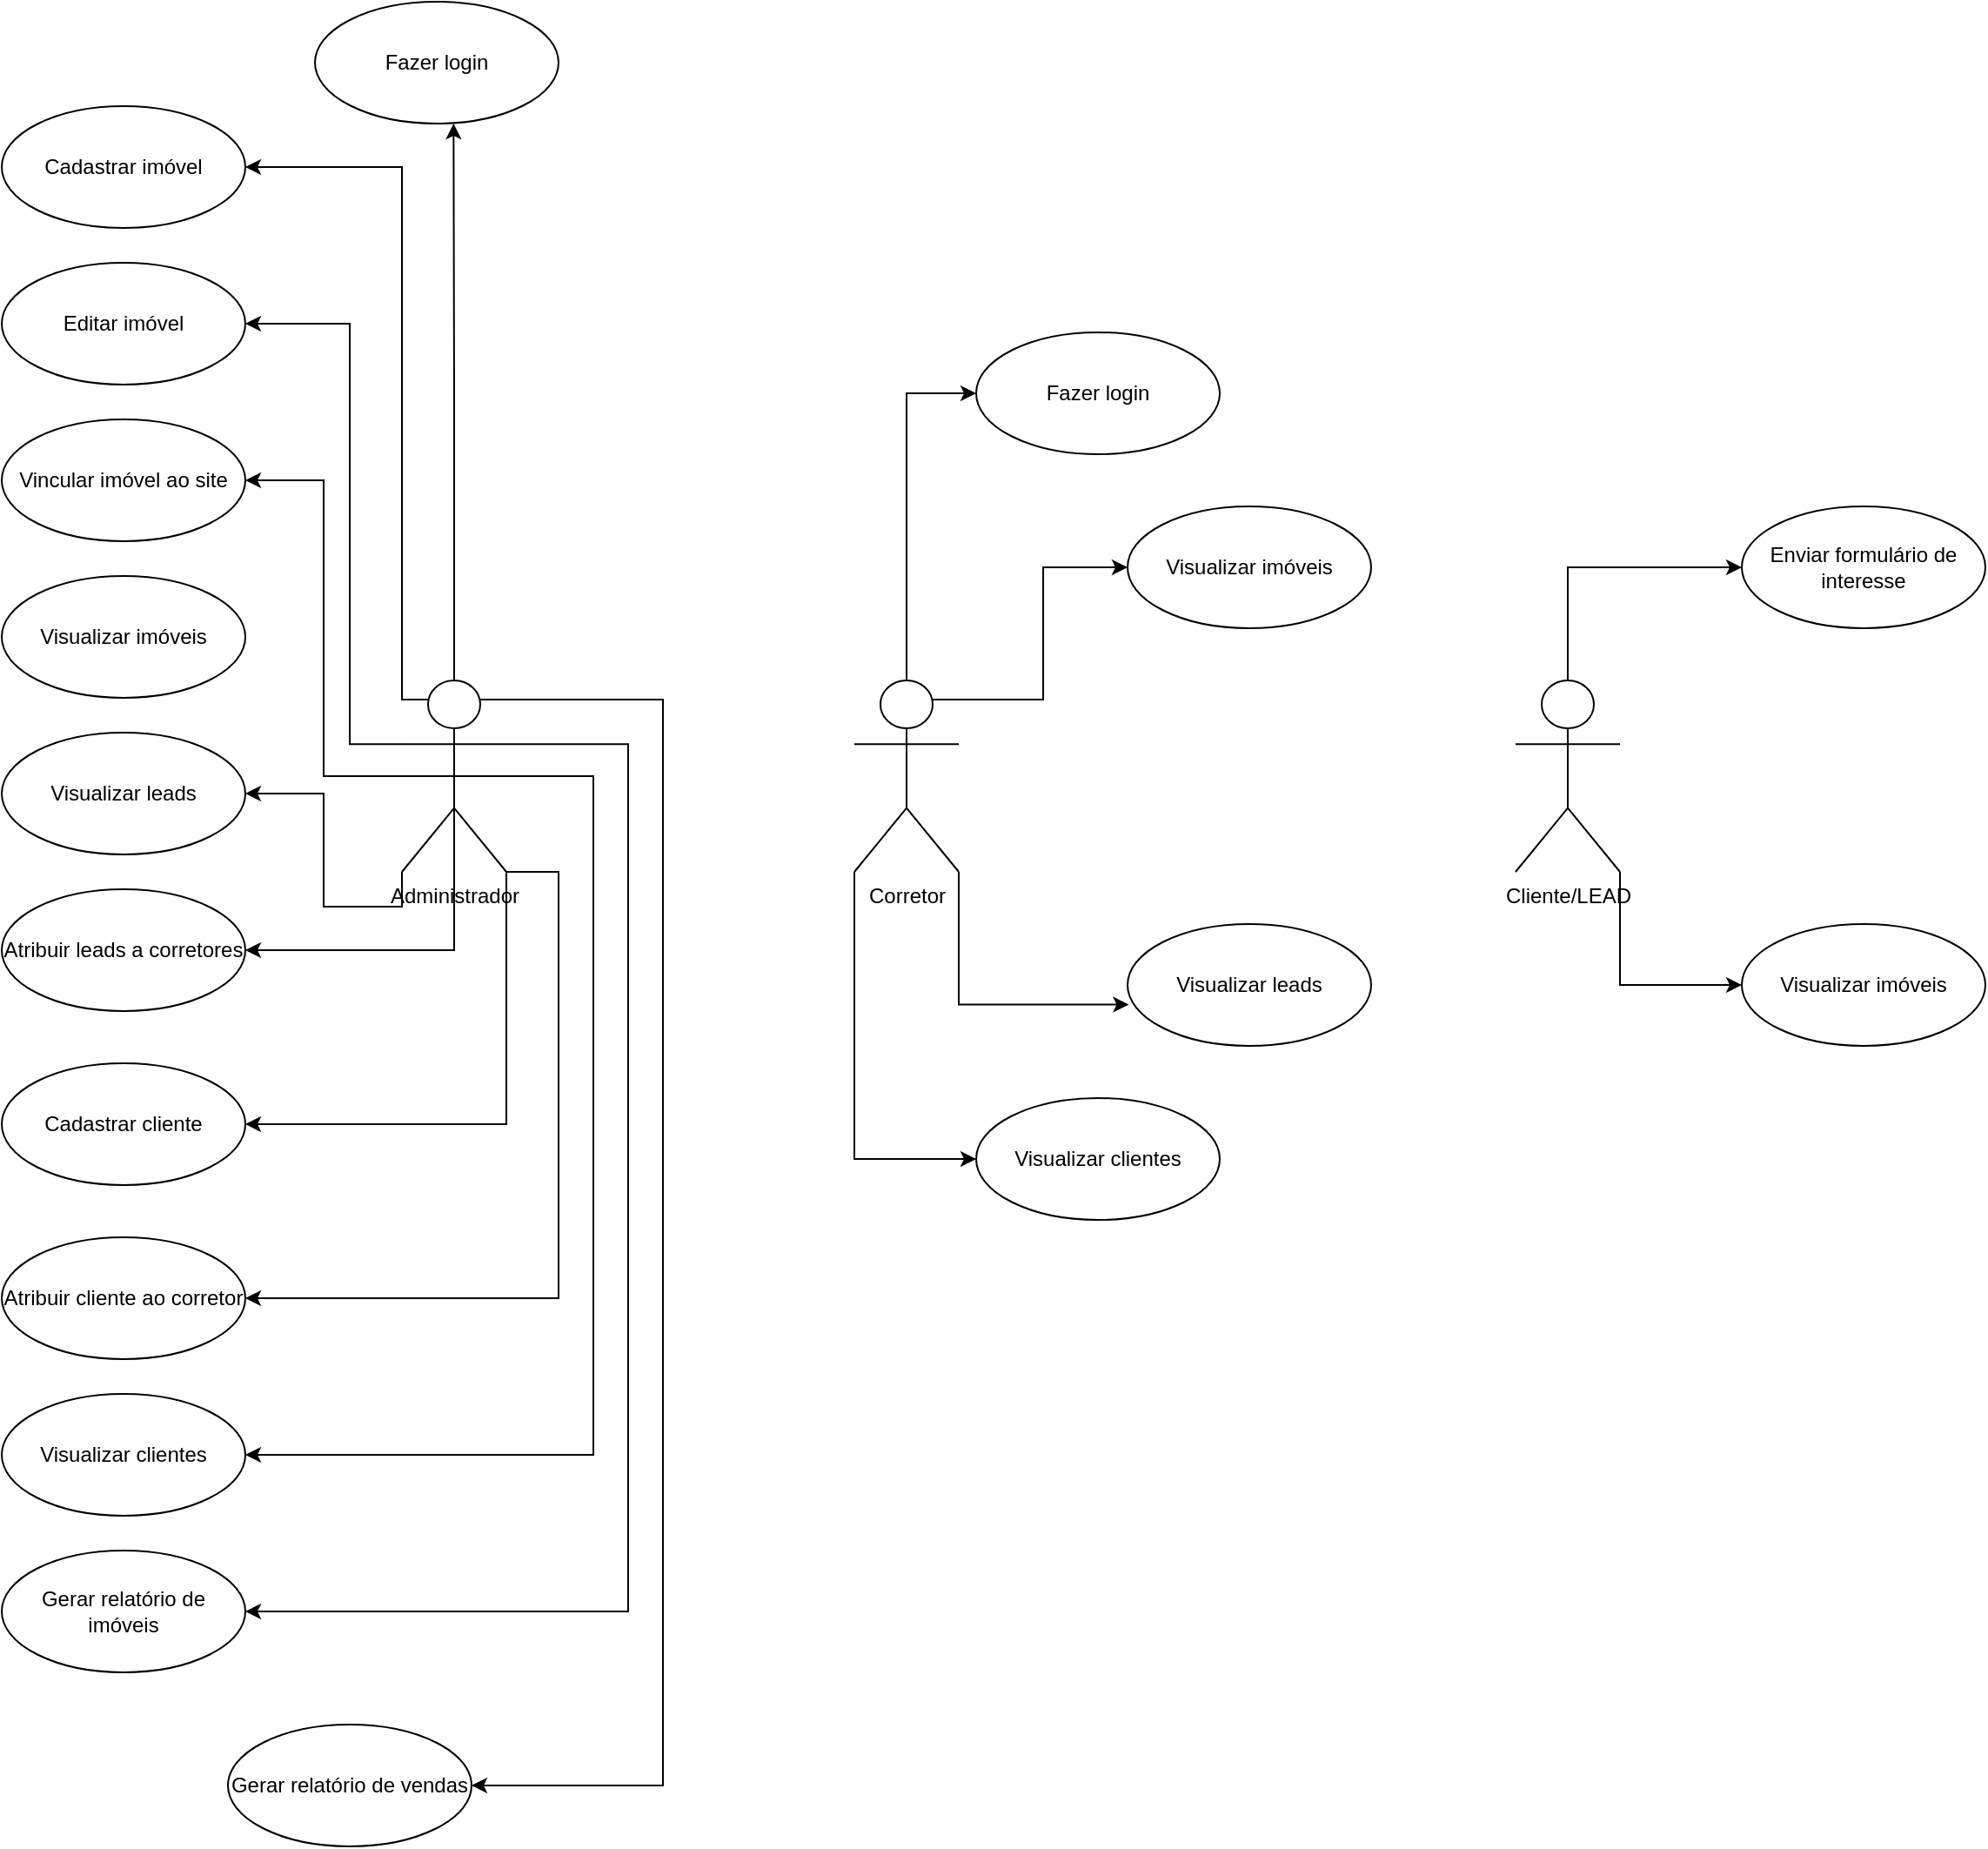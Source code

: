 <mxfile version="27.0.8">
  <diagram name="Página-1" id="4sz3Ziatc6sc5V0Kwtvp">
    <mxGraphModel dx="2377" dy="1238" grid="1" gridSize="10" guides="1" tooltips="1" connect="1" arrows="1" fold="1" page="1" pageScale="1" pageWidth="827" pageHeight="1169" math="0" shadow="0">
      <root>
        <mxCell id="0" />
        <mxCell id="1" parent="0" />
        <mxCell id="cgW_Z0wDid15fLuLh3fP-32" style="edgeStyle=orthogonalEdgeStyle;rounded=0;orthogonalLoop=1;jettySize=auto;html=1;exitX=0.5;exitY=0;exitDx=0;exitDy=0;exitPerimeter=0;" edge="1" parent="1" source="cgW_Z0wDid15fLuLh3fP-1">
          <mxGeometry relative="1" as="geometry">
            <mxPoint x="299.667" y="220" as="targetPoint" />
          </mxGeometry>
        </mxCell>
        <mxCell id="cgW_Z0wDid15fLuLh3fP-33" style="edgeStyle=orthogonalEdgeStyle;rounded=0;orthogonalLoop=1;jettySize=auto;html=1;exitX=0.25;exitY=0.1;exitDx=0;exitDy=0;exitPerimeter=0;entryX=1;entryY=0.5;entryDx=0;entryDy=0;" edge="1" parent="1" source="cgW_Z0wDid15fLuLh3fP-1" target="cgW_Z0wDid15fLuLh3fP-3">
          <mxGeometry relative="1" as="geometry">
            <Array as="points">
              <mxPoint x="270" y="551" />
              <mxPoint x="270" y="245" />
            </Array>
          </mxGeometry>
        </mxCell>
        <mxCell id="cgW_Z0wDid15fLuLh3fP-34" style="edgeStyle=orthogonalEdgeStyle;rounded=0;orthogonalLoop=1;jettySize=auto;html=1;exitX=0;exitY=0.333;exitDx=0;exitDy=0;exitPerimeter=0;entryX=1;entryY=0.5;entryDx=0;entryDy=0;" edge="1" parent="1" source="cgW_Z0wDid15fLuLh3fP-1" target="cgW_Z0wDid15fLuLh3fP-4">
          <mxGeometry relative="1" as="geometry">
            <Array as="points">
              <mxPoint x="240" y="577" />
              <mxPoint x="240" y="335" />
            </Array>
          </mxGeometry>
        </mxCell>
        <mxCell id="cgW_Z0wDid15fLuLh3fP-35" style="edgeStyle=orthogonalEdgeStyle;rounded=0;orthogonalLoop=1;jettySize=auto;html=1;exitX=0.5;exitY=0.5;exitDx=0;exitDy=0;exitPerimeter=0;entryX=1;entryY=0.5;entryDx=0;entryDy=0;" edge="1" parent="1" source="cgW_Z0wDid15fLuLh3fP-1" target="cgW_Z0wDid15fLuLh3fP-5">
          <mxGeometry relative="1" as="geometry" />
        </mxCell>
        <mxCell id="cgW_Z0wDid15fLuLh3fP-36" style="edgeStyle=orthogonalEdgeStyle;rounded=0;orthogonalLoop=1;jettySize=auto;html=1;exitX=0;exitY=1;exitDx=0;exitDy=0;exitPerimeter=0;entryX=1;entryY=0.5;entryDx=0;entryDy=0;" edge="1" parent="1" source="cgW_Z0wDid15fLuLh3fP-1" target="cgW_Z0wDid15fLuLh3fP-7">
          <mxGeometry relative="1" as="geometry" />
        </mxCell>
        <mxCell id="cgW_Z0wDid15fLuLh3fP-37" style="edgeStyle=orthogonalEdgeStyle;rounded=0;orthogonalLoop=1;jettySize=auto;html=1;exitX=0.5;exitY=0.5;exitDx=0;exitDy=0;exitPerimeter=0;entryX=1;entryY=0.5;entryDx=0;entryDy=0;" edge="1" parent="1" source="cgW_Z0wDid15fLuLh3fP-1" target="cgW_Z0wDid15fLuLh3fP-8">
          <mxGeometry relative="1" as="geometry">
            <Array as="points">
              <mxPoint x="300" y="695" />
            </Array>
          </mxGeometry>
        </mxCell>
        <mxCell id="cgW_Z0wDid15fLuLh3fP-38" style="edgeStyle=orthogonalEdgeStyle;rounded=0;orthogonalLoop=1;jettySize=auto;html=1;exitX=1;exitY=1;exitDx=0;exitDy=0;exitPerimeter=0;entryX=1;entryY=0.5;entryDx=0;entryDy=0;" edge="1" parent="1" source="cgW_Z0wDid15fLuLh3fP-1" target="cgW_Z0wDid15fLuLh3fP-9">
          <mxGeometry relative="1" as="geometry" />
        </mxCell>
        <mxCell id="cgW_Z0wDid15fLuLh3fP-39" style="edgeStyle=orthogonalEdgeStyle;rounded=0;orthogonalLoop=1;jettySize=auto;html=1;exitX=1;exitY=1;exitDx=0;exitDy=0;exitPerimeter=0;entryX=1;entryY=0.5;entryDx=0;entryDy=0;" edge="1" parent="1" source="cgW_Z0wDid15fLuLh3fP-1" target="cgW_Z0wDid15fLuLh3fP-10">
          <mxGeometry relative="1" as="geometry">
            <Array as="points">
              <mxPoint x="360" y="650" />
              <mxPoint x="360" y="895" />
            </Array>
          </mxGeometry>
        </mxCell>
        <mxCell id="cgW_Z0wDid15fLuLh3fP-40" style="edgeStyle=orthogonalEdgeStyle;rounded=0;orthogonalLoop=1;jettySize=auto;html=1;exitX=0.5;exitY=0.5;exitDx=0;exitDy=0;exitPerimeter=0;entryX=1;entryY=0.5;entryDx=0;entryDy=0;" edge="1" parent="1" source="cgW_Z0wDid15fLuLh3fP-1" target="cgW_Z0wDid15fLuLh3fP-11">
          <mxGeometry relative="1" as="geometry">
            <Array as="points">
              <mxPoint x="380" y="595" />
              <mxPoint x="380" y="985" />
            </Array>
          </mxGeometry>
        </mxCell>
        <mxCell id="cgW_Z0wDid15fLuLh3fP-41" style="edgeStyle=orthogonalEdgeStyle;rounded=0;orthogonalLoop=1;jettySize=auto;html=1;exitX=1;exitY=0.333;exitDx=0;exitDy=0;exitPerimeter=0;entryX=1;entryY=0.5;entryDx=0;entryDy=0;" edge="1" parent="1" source="cgW_Z0wDid15fLuLh3fP-1" target="cgW_Z0wDid15fLuLh3fP-12">
          <mxGeometry relative="1" as="geometry">
            <Array as="points">
              <mxPoint x="400" y="577" />
              <mxPoint x="400" y="1075" />
            </Array>
          </mxGeometry>
        </mxCell>
        <mxCell id="cgW_Z0wDid15fLuLh3fP-42" style="edgeStyle=orthogonalEdgeStyle;rounded=0;orthogonalLoop=1;jettySize=auto;html=1;exitX=0.75;exitY=0.1;exitDx=0;exitDy=0;exitPerimeter=0;entryX=1;entryY=0.5;entryDx=0;entryDy=0;" edge="1" parent="1" source="cgW_Z0wDid15fLuLh3fP-1" target="cgW_Z0wDid15fLuLh3fP-13">
          <mxGeometry relative="1" as="geometry">
            <Array as="points">
              <mxPoint x="420" y="551" />
              <mxPoint x="420" y="1175" />
            </Array>
          </mxGeometry>
        </mxCell>
        <mxCell id="cgW_Z0wDid15fLuLh3fP-1" value="Administrador" style="shape=umlActor;verticalLabelPosition=bottom;verticalAlign=top;html=1;" vertex="1" parent="1">
          <mxGeometry x="270" y="540" width="60" height="110" as="geometry" />
        </mxCell>
        <mxCell id="cgW_Z0wDid15fLuLh3fP-2" value="Fazer login" style="ellipse;whiteSpace=wrap;html=1;" vertex="1" parent="1">
          <mxGeometry x="220" y="150" width="140" height="70" as="geometry" />
        </mxCell>
        <mxCell id="cgW_Z0wDid15fLuLh3fP-3" value="Cadastrar imóvel" style="ellipse;whiteSpace=wrap;html=1;" vertex="1" parent="1">
          <mxGeometry x="40" y="210" width="140" height="70" as="geometry" />
        </mxCell>
        <mxCell id="cgW_Z0wDid15fLuLh3fP-4" value="Editar imóvel" style="ellipse;whiteSpace=wrap;html=1;" vertex="1" parent="1">
          <mxGeometry x="40" y="300" width="140" height="70" as="geometry" />
        </mxCell>
        <mxCell id="cgW_Z0wDid15fLuLh3fP-5" value="Vincular imóvel ao site" style="ellipse;whiteSpace=wrap;html=1;" vertex="1" parent="1">
          <mxGeometry x="40" y="390" width="140" height="70" as="geometry" />
        </mxCell>
        <mxCell id="cgW_Z0wDid15fLuLh3fP-6" value="Visualizar imóveis" style="ellipse;whiteSpace=wrap;html=1;" vertex="1" parent="1">
          <mxGeometry x="40" y="480" width="140" height="70" as="geometry" />
        </mxCell>
        <mxCell id="cgW_Z0wDid15fLuLh3fP-7" value="Visualizar leads" style="ellipse;whiteSpace=wrap;html=1;" vertex="1" parent="1">
          <mxGeometry x="40" y="570" width="140" height="70" as="geometry" />
        </mxCell>
        <mxCell id="cgW_Z0wDid15fLuLh3fP-8" value="Atribuir leads a corretores" style="ellipse;whiteSpace=wrap;html=1;" vertex="1" parent="1">
          <mxGeometry x="40" y="660" width="140" height="70" as="geometry" />
        </mxCell>
        <mxCell id="cgW_Z0wDid15fLuLh3fP-9" value="Cadastrar cliente" style="ellipse;whiteSpace=wrap;html=1;" vertex="1" parent="1">
          <mxGeometry x="40" y="760" width="140" height="70" as="geometry" />
        </mxCell>
        <mxCell id="cgW_Z0wDid15fLuLh3fP-10" value="Atribuir cliente ao corretor" style="ellipse;whiteSpace=wrap;html=1;" vertex="1" parent="1">
          <mxGeometry x="40" y="860" width="140" height="70" as="geometry" />
        </mxCell>
        <mxCell id="cgW_Z0wDid15fLuLh3fP-11" value="Visualizar clientes" style="ellipse;whiteSpace=wrap;html=1;" vertex="1" parent="1">
          <mxGeometry x="40" y="950" width="140" height="70" as="geometry" />
        </mxCell>
        <mxCell id="cgW_Z0wDid15fLuLh3fP-12" value="Gerar relatório de imóveis" style="ellipse;whiteSpace=wrap;html=1;" vertex="1" parent="1">
          <mxGeometry x="40" y="1040" width="140" height="70" as="geometry" />
        </mxCell>
        <mxCell id="cgW_Z0wDid15fLuLh3fP-13" value="Gerar relatório de vendas" style="ellipse;whiteSpace=wrap;html=1;" vertex="1" parent="1">
          <mxGeometry x="170" y="1140" width="140" height="70" as="geometry" />
        </mxCell>
        <mxCell id="cgW_Z0wDid15fLuLh3fP-54" style="edgeStyle=orthogonalEdgeStyle;rounded=0;orthogonalLoop=1;jettySize=auto;html=1;exitX=0.5;exitY=0;exitDx=0;exitDy=0;exitPerimeter=0;entryX=0;entryY=0.5;entryDx=0;entryDy=0;" edge="1" parent="1" source="cgW_Z0wDid15fLuLh3fP-44" target="cgW_Z0wDid15fLuLh3fP-46">
          <mxGeometry relative="1" as="geometry" />
        </mxCell>
        <mxCell id="cgW_Z0wDid15fLuLh3fP-55" style="edgeStyle=orthogonalEdgeStyle;rounded=0;orthogonalLoop=1;jettySize=auto;html=1;exitX=0.75;exitY=0.1;exitDx=0;exitDy=0;exitPerimeter=0;entryX=0;entryY=0.5;entryDx=0;entryDy=0;" edge="1" parent="1" source="cgW_Z0wDid15fLuLh3fP-44" target="cgW_Z0wDid15fLuLh3fP-47">
          <mxGeometry relative="1" as="geometry" />
        </mxCell>
        <mxCell id="cgW_Z0wDid15fLuLh3fP-56" style="edgeStyle=orthogonalEdgeStyle;rounded=0;orthogonalLoop=1;jettySize=auto;html=1;exitX=0;exitY=1;exitDx=0;exitDy=0;exitPerimeter=0;entryX=0;entryY=0.5;entryDx=0;entryDy=0;" edge="1" parent="1" source="cgW_Z0wDid15fLuLh3fP-44" target="cgW_Z0wDid15fLuLh3fP-49">
          <mxGeometry relative="1" as="geometry" />
        </mxCell>
        <mxCell id="cgW_Z0wDid15fLuLh3fP-44" value="Corretor" style="shape=umlActor;verticalLabelPosition=bottom;verticalAlign=top;html=1;" vertex="1" parent="1">
          <mxGeometry x="530" y="540" width="60" height="110" as="geometry" />
        </mxCell>
        <mxCell id="cgW_Z0wDid15fLuLh3fP-46" value="Fazer login" style="ellipse;whiteSpace=wrap;html=1;" vertex="1" parent="1">
          <mxGeometry x="600" y="340" width="140" height="70" as="geometry" />
        </mxCell>
        <mxCell id="cgW_Z0wDid15fLuLh3fP-47" value="Visualizar imóveis" style="ellipse;whiteSpace=wrap;html=1;" vertex="1" parent="1">
          <mxGeometry x="687" y="440" width="140" height="70" as="geometry" />
        </mxCell>
        <mxCell id="cgW_Z0wDid15fLuLh3fP-48" value="Visualizar leads" style="ellipse;whiteSpace=wrap;html=1;" vertex="1" parent="1">
          <mxGeometry x="687" y="680" width="140" height="70" as="geometry" />
        </mxCell>
        <mxCell id="cgW_Z0wDid15fLuLh3fP-49" value="Visualizar clientes" style="ellipse;whiteSpace=wrap;html=1;" vertex="1" parent="1">
          <mxGeometry x="600" y="780" width="140" height="70" as="geometry" />
        </mxCell>
        <mxCell id="cgW_Z0wDid15fLuLh3fP-60" style="edgeStyle=orthogonalEdgeStyle;rounded=0;orthogonalLoop=1;jettySize=auto;html=1;exitX=0.5;exitY=0;exitDx=0;exitDy=0;exitPerimeter=0;entryX=0;entryY=0.5;entryDx=0;entryDy=0;" edge="1" parent="1" source="cgW_Z0wDid15fLuLh3fP-50" target="cgW_Z0wDid15fLuLh3fP-58">
          <mxGeometry relative="1" as="geometry" />
        </mxCell>
        <mxCell id="cgW_Z0wDid15fLuLh3fP-61" style="edgeStyle=orthogonalEdgeStyle;rounded=0;orthogonalLoop=1;jettySize=auto;html=1;exitX=1;exitY=1;exitDx=0;exitDy=0;exitPerimeter=0;entryX=0;entryY=0.5;entryDx=0;entryDy=0;" edge="1" parent="1" source="cgW_Z0wDid15fLuLh3fP-50" target="cgW_Z0wDid15fLuLh3fP-59">
          <mxGeometry relative="1" as="geometry" />
        </mxCell>
        <mxCell id="cgW_Z0wDid15fLuLh3fP-50" value="Cliente/LEAD" style="shape=umlActor;verticalLabelPosition=bottom;verticalAlign=top;html=1;" vertex="1" parent="1">
          <mxGeometry x="910" y="540" width="60" height="110" as="geometry" />
        </mxCell>
        <mxCell id="cgW_Z0wDid15fLuLh3fP-57" style="edgeStyle=orthogonalEdgeStyle;rounded=0;orthogonalLoop=1;jettySize=auto;html=1;exitX=1;exitY=1;exitDx=0;exitDy=0;exitPerimeter=0;entryX=0.005;entryY=0.661;entryDx=0;entryDy=0;entryPerimeter=0;" edge="1" parent="1" source="cgW_Z0wDid15fLuLh3fP-44" target="cgW_Z0wDid15fLuLh3fP-48">
          <mxGeometry relative="1" as="geometry" />
        </mxCell>
        <mxCell id="cgW_Z0wDid15fLuLh3fP-58" value="Enviar formulário de interesse" style="ellipse;whiteSpace=wrap;html=1;" vertex="1" parent="1">
          <mxGeometry x="1040" y="440" width="140" height="70" as="geometry" />
        </mxCell>
        <mxCell id="cgW_Z0wDid15fLuLh3fP-59" value="Visualizar imóveis" style="ellipse;whiteSpace=wrap;html=1;" vertex="1" parent="1">
          <mxGeometry x="1040" y="680" width="140" height="70" as="geometry" />
        </mxCell>
      </root>
    </mxGraphModel>
  </diagram>
</mxfile>
